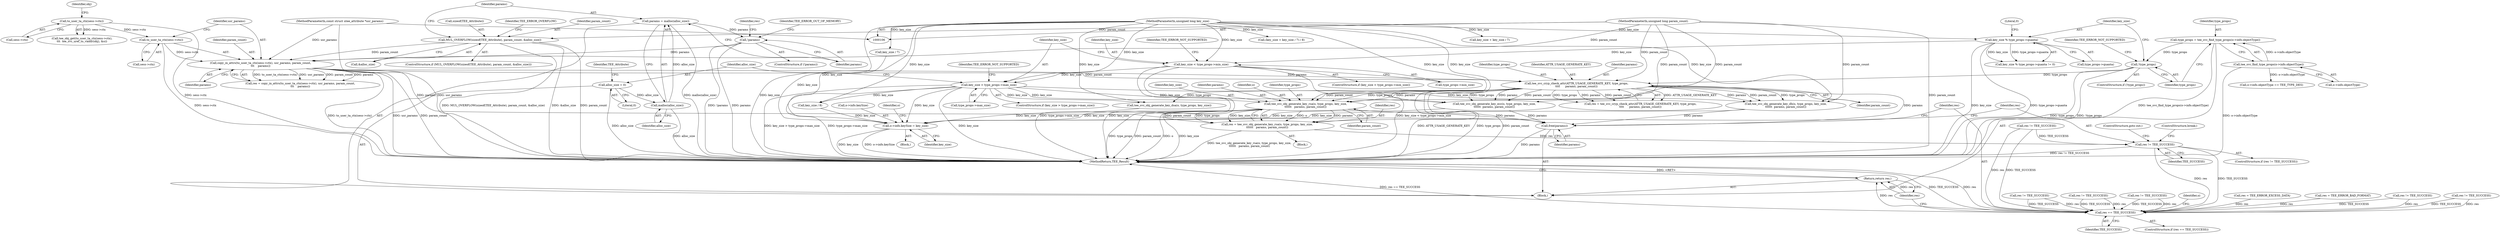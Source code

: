 digraph "0_optee_os_a637243270fc1faae16de059091795c32d86e65e_0@pointer" {
"1000362" [label="(Call,tee_svc_obj_generate_key_rsa(o, type_props, key_size,\n\t\t\t\t\t\t   params, param_count))"];
"1000252" [label="(Call,tee_svc_cryp_check_attr(ATTR_USAGE_GENERATE_KEY, type_props,\n\t\t\t\t      params, param_count))"];
"1000183" [label="(Call,!type_props)"];
"1000174" [label="(Call,type_props = tee_svc_find_type_props(o->info.objectType))"];
"1000176" [label="(Call,tee_svc_find_type_props(o->info.objectType))"];
"1000237" [label="(Call,copy_in_attrs(to_user_ta_ctx(sess->ctx), usr_params, param_count,\n\t\t\t    params))"];
"1000238" [label="(Call,to_user_ta_ctx(sess->ctx))"];
"1000136" [label="(Call,to_user_ta_ctx(sess->ctx))"];
"1000109" [label="(MethodParameterIn,const struct utee_attribute *usr_params)"];
"1000218" [label="(Call,MUL_OVERFLOW(sizeof(TEE_Attribute), param_count, &alloc_size))"];
"1000110" [label="(MethodParameterIn,unsigned long param_count)"];
"1000231" [label="(Call,!params)"];
"1000226" [label="(Call,params = malloc(alloc_size))"];
"1000228" [label="(Call,malloc(alloc_size))"];
"1000214" [label="(Call,alloc_size = 0)"];
"1000206" [label="(Call,key_size > type_props->max_size)"];
"1000198" [label="(Call,key_size < type_props->min_size)"];
"1000189" [label="(Call,key_size % type_props->quanta)"];
"1000108" [label="(MethodParameterIn,unsigned long key_size)"];
"1000360" [label="(Call,res = tee_svc_obj_generate_key_rsa(o, type_props, key_size,\n\t\t\t\t\t\t   params, param_count))"];
"1000369" [label="(Call,res != TEE_SUCCESS)"];
"1000426" [label="(Call,res == TEE_SUCCESS)"];
"1000444" [label="(Return,return res;)"];
"1000423" [label="(Call,free(params))"];
"1000430" [label="(Call,o->info.keySize = key_size)"];
"1000219" [label="(Call,sizeof(TEE_Attribute))"];
"1000221" [label="(Identifier,param_count)"];
"1000382" [label="(Call,res != TEE_SUCCESS)"];
"1000242" [label="(Identifier,usr_params)"];
"1000218" [label="(Call,MUL_OVERFLOW(sizeof(TEE_Attribute), param_count, &alloc_size))"];
"1000246" [label="(Call,res != TEE_SUCCESS)"];
"1000214" [label="(Call,alloc_size = 0)"];
"1000377" [label="(Call,tee_svc_obj_generate_key_dsa(o, type_props, key_size))"];
"1000304" [label="(Call,key_size + key_size / 7)"];
"1000397" [label="(Call,res != TEE_SUCCESS)"];
"1000217" [label="(ControlStructure,if (MUL_OVERFLOW(sizeof(TEE_Attribute), param_count, &alloc_size)))"];
"1000189" [label="(Call,key_size % type_props->quanta)"];
"1000424" [label="(Identifier,params)"];
"1000135" [label="(Call,tee_obj_get(to_user_ta_ctx(sess->ctx),\n\t\t\t  tee_svc_uref_to_vaddr(obj), &o))"];
"1000194" [label="(Literal,0)"];
"1000428" [label="(Identifier,TEE_SUCCESS)"];
"1000238" [label="(Call,to_user_ta_ctx(sess->ctx))"];
"1000429" [label="(Block,)"];
"1000252" [label="(Call,tee_svc_cryp_check_attr(ATTR_USAGE_GENERATE_KEY, type_props,\n\t\t\t\t      params, param_count))"];
"1000141" [label="(Identifier,obj)"];
"1000234" [label="(Identifier,TEE_ERROR_OUT_OF_MEMORY)"];
"1000362" [label="(Call,tee_svc_obj_generate_key_rsa(o, type_props, key_size,\n\t\t\t\t\t\t   params, param_count))"];
"1000370" [label="(Identifier,res)"];
"1000191" [label="(Call,type_props->quanta)"];
"1000226" [label="(Call,params = malloc(alloc_size))"];
"1000197" [label="(ControlStructure,if (key_size < type_props->min_size))"];
"1000268" [label="(Block,)"];
"1000177" [label="(Call,o->info.objectType)"];
"1000212" [label="(Identifier,TEE_ERROR_NOT_SUPPORTED)"];
"1000208" [label="(Call,type_props->max_size)"];
"1000446" [label="(MethodReturn,TEE_Result)"];
"1000244" [label="(Identifier,params)"];
"1000111" [label="(Block,)"];
"1000220" [label="(Identifier,TEE_Attribute)"];
"1000237" [label="(Call,copy_in_attrs(to_user_ta_ctx(sess->ctx), usr_params, param_count,\n\t\t\t    params))"];
"1000406" [label="(Call,tee_svc_obj_generate_key_ecc(o, type_props, key_size,\n\t\t\t\t\t\t  params, param_count))"];
"1000207" [label="(Identifier,key_size)"];
"1000182" [label="(ControlStructure,if (!type_props))"];
"1000183" [label="(Call,!type_props)"];
"1000200" [label="(Call,type_props->min_size)"];
"1000361" [label="(Identifier,res)"];
"1000184" [label="(Identifier,type_props)"];
"1000433" [label="(Identifier,o)"];
"1000256" [label="(Identifier,param_count)"];
"1000205" [label="(ControlStructure,if (key_size > type_props->max_size))"];
"1000431" [label="(Call,o->info.keySize)"];
"1000136" [label="(Call,to_user_ta_ctx(sess->ctx))"];
"1000425" [label="(ControlStructure,if (res == TEE_SUCCESS))"];
"1000186" [label="(Identifier,TEE_ERROR_NOT_SUPPORTED)"];
"1000390" [label="(Call,tee_svc_obj_generate_key_dh(o, type_props, key_size,\n\t\t\t\t\t\t  params, param_count))"];
"1000365" [label="(Identifier,key_size)"];
"1000366" [label="(Identifier,params)"];
"1000110" [label="(MethodParameterIn,unsigned long param_count)"];
"1000206" [label="(Call,key_size > type_props->max_size)"];
"1000239" [label="(Call,sess->ctx)"];
"1000426" [label="(Call,res == TEE_SUCCESS)"];
"1000137" [label="(Call,sess->ctx)"];
"1000190" [label="(Identifier,key_size)"];
"1000258" [label="(Call,res != TEE_SUCCESS)"];
"1000324" [label="(Call,res = TEE_ERROR_EXCESS_DATA)"];
"1000369" [label="(Call,res != TEE_SUCCESS)"];
"1000444" [label="(Return,return res;)"];
"1000108" [label="(MethodParameterIn,unsigned long key_size)"];
"1000228" [label="(Call,malloc(alloc_size))"];
"1000227" [label="(Identifier,params)"];
"1000243" [label="(Identifier,param_count)"];
"1000436" [label="(Identifier,key_size)"];
"1000419" [label="(Call,res = TEE_ERROR_BAD_FORMAT)"];
"1000199" [label="(Identifier,key_size)"];
"1000176" [label="(Call,tee_svc_find_type_props(o->info.objectType))"];
"1000204" [label="(Identifier,TEE_ERROR_NOT_SUPPORTED)"];
"1000338" [label="(Call,res != TEE_SUCCESS)"];
"1000231" [label="(Call,!params)"];
"1000236" [label="(Identifier,res)"];
"1000174" [label="(Call,type_props = tee_svc_find_type_props(o->info.objectType))"];
"1000215" [label="(Identifier,alloc_size)"];
"1000372" [label="(ControlStructure,goto out;)"];
"1000109" [label="(MethodParameterIn,const struct utee_attribute *usr_params)"];
"1000225" [label="(Identifier,TEE_ERROR_OVERFLOW)"];
"1000363" [label="(Identifier,o)"];
"1000188" [label="(Call,key_size % type_props->quanta != 0)"];
"1000222" [label="(Call,&alloc_size)"];
"1000360" [label="(Call,res = tee_svc_obj_generate_key_rsa(o, type_props, key_size,\n\t\t\t\t\t\t   params, param_count))"];
"1000235" [label="(Call,res = copy_in_attrs(to_user_ta_ctx(sess->ctx), usr_params, param_count,\n\t\t\t    params))"];
"1000368" [label="(ControlStructure,if (res != TEE_SUCCESS))"];
"1000306" [label="(Call,key_size / 7)"];
"1000440" [label="(Identifier,o)"];
"1000175" [label="(Identifier,type_props)"];
"1000413" [label="(Call,res != TEE_SUCCESS)"];
"1000373" [label="(ControlStructure,break;)"];
"1000430" [label="(Call,o->info.keySize = key_size)"];
"1000230" [label="(ControlStructure,if (!params))"];
"1000229" [label="(Identifier,alloc_size)"];
"1000367" [label="(Identifier,param_count)"];
"1000232" [label="(Identifier,params)"];
"1000445" [label="(Identifier,res)"];
"1000371" [label="(Identifier,TEE_SUCCESS)"];
"1000254" [label="(Identifier,type_props)"];
"1000216" [label="(Literal,0)"];
"1000253" [label="(Identifier,ATTR_USAGE_GENERATE_KEY)"];
"1000303" [label="(Call,(key_size + key_size / 7) / 8)"];
"1000255" [label="(Identifier,params)"];
"1000427" [label="(Identifier,res)"];
"1000423" [label="(Call,free(params))"];
"1000250" [label="(Call,res = tee_svc_cryp_check_attr(ATTR_USAGE_GENERATE_KEY, type_props,\n\t\t\t\t      params, param_count))"];
"1000281" [label="(Call,key_size / 8)"];
"1000286" [label="(Call,o->info.objectType == TEE_TYPE_DES)"];
"1000198" [label="(Call,key_size < type_props->min_size)"];
"1000364" [label="(Identifier,type_props)"];
"1000362" -> "1000360"  [label="AST: "];
"1000362" -> "1000367"  [label="CFG: "];
"1000363" -> "1000362"  [label="AST: "];
"1000364" -> "1000362"  [label="AST: "];
"1000365" -> "1000362"  [label="AST: "];
"1000366" -> "1000362"  [label="AST: "];
"1000367" -> "1000362"  [label="AST: "];
"1000360" -> "1000362"  [label="CFG: "];
"1000362" -> "1000446"  [label="DDG: key_size"];
"1000362" -> "1000446"  [label="DDG: type_props"];
"1000362" -> "1000446"  [label="DDG: param_count"];
"1000362" -> "1000446"  [label="DDG: o"];
"1000362" -> "1000360"  [label="DDG: o"];
"1000362" -> "1000360"  [label="DDG: params"];
"1000362" -> "1000360"  [label="DDG: param_count"];
"1000362" -> "1000360"  [label="DDG: type_props"];
"1000362" -> "1000360"  [label="DDG: key_size"];
"1000252" -> "1000362"  [label="DDG: type_props"];
"1000252" -> "1000362"  [label="DDG: params"];
"1000252" -> "1000362"  [label="DDG: param_count"];
"1000206" -> "1000362"  [label="DDG: key_size"];
"1000108" -> "1000362"  [label="DDG: key_size"];
"1000110" -> "1000362"  [label="DDG: param_count"];
"1000362" -> "1000423"  [label="DDG: params"];
"1000362" -> "1000430"  [label="DDG: key_size"];
"1000252" -> "1000250"  [label="AST: "];
"1000252" -> "1000256"  [label="CFG: "];
"1000253" -> "1000252"  [label="AST: "];
"1000254" -> "1000252"  [label="AST: "];
"1000255" -> "1000252"  [label="AST: "];
"1000256" -> "1000252"  [label="AST: "];
"1000250" -> "1000252"  [label="CFG: "];
"1000252" -> "1000446"  [label="DDG: ATTR_USAGE_GENERATE_KEY"];
"1000252" -> "1000446"  [label="DDG: type_props"];
"1000252" -> "1000446"  [label="DDG: param_count"];
"1000252" -> "1000250"  [label="DDG: ATTR_USAGE_GENERATE_KEY"];
"1000252" -> "1000250"  [label="DDG: type_props"];
"1000252" -> "1000250"  [label="DDG: params"];
"1000252" -> "1000250"  [label="DDG: param_count"];
"1000183" -> "1000252"  [label="DDG: type_props"];
"1000237" -> "1000252"  [label="DDG: params"];
"1000237" -> "1000252"  [label="DDG: param_count"];
"1000110" -> "1000252"  [label="DDG: param_count"];
"1000252" -> "1000377"  [label="DDG: type_props"];
"1000252" -> "1000390"  [label="DDG: type_props"];
"1000252" -> "1000390"  [label="DDG: params"];
"1000252" -> "1000390"  [label="DDG: param_count"];
"1000252" -> "1000406"  [label="DDG: type_props"];
"1000252" -> "1000406"  [label="DDG: params"];
"1000252" -> "1000406"  [label="DDG: param_count"];
"1000252" -> "1000423"  [label="DDG: params"];
"1000183" -> "1000182"  [label="AST: "];
"1000183" -> "1000184"  [label="CFG: "];
"1000184" -> "1000183"  [label="AST: "];
"1000186" -> "1000183"  [label="CFG: "];
"1000190" -> "1000183"  [label="CFG: "];
"1000183" -> "1000446"  [label="DDG: type_props"];
"1000183" -> "1000446"  [label="DDG: !type_props"];
"1000174" -> "1000183"  [label="DDG: type_props"];
"1000174" -> "1000111"  [label="AST: "];
"1000174" -> "1000176"  [label="CFG: "];
"1000175" -> "1000174"  [label="AST: "];
"1000176" -> "1000174"  [label="AST: "];
"1000184" -> "1000174"  [label="CFG: "];
"1000174" -> "1000446"  [label="DDG: tee_svc_find_type_props(o->info.objectType)"];
"1000176" -> "1000174"  [label="DDG: o->info.objectType"];
"1000176" -> "1000177"  [label="CFG: "];
"1000177" -> "1000176"  [label="AST: "];
"1000176" -> "1000446"  [label="DDG: o->info.objectType"];
"1000176" -> "1000286"  [label="DDG: o->info.objectType"];
"1000237" -> "1000235"  [label="AST: "];
"1000237" -> "1000244"  [label="CFG: "];
"1000238" -> "1000237"  [label="AST: "];
"1000242" -> "1000237"  [label="AST: "];
"1000243" -> "1000237"  [label="AST: "];
"1000244" -> "1000237"  [label="AST: "];
"1000235" -> "1000237"  [label="CFG: "];
"1000237" -> "1000446"  [label="DDG: to_user_ta_ctx(sess->ctx)"];
"1000237" -> "1000446"  [label="DDG: usr_params"];
"1000237" -> "1000446"  [label="DDG: param_count"];
"1000237" -> "1000235"  [label="DDG: to_user_ta_ctx(sess->ctx)"];
"1000237" -> "1000235"  [label="DDG: usr_params"];
"1000237" -> "1000235"  [label="DDG: param_count"];
"1000237" -> "1000235"  [label="DDG: params"];
"1000238" -> "1000237"  [label="DDG: sess->ctx"];
"1000109" -> "1000237"  [label="DDG: usr_params"];
"1000218" -> "1000237"  [label="DDG: param_count"];
"1000110" -> "1000237"  [label="DDG: param_count"];
"1000231" -> "1000237"  [label="DDG: params"];
"1000237" -> "1000423"  [label="DDG: params"];
"1000238" -> "1000239"  [label="CFG: "];
"1000239" -> "1000238"  [label="AST: "];
"1000242" -> "1000238"  [label="CFG: "];
"1000238" -> "1000446"  [label="DDG: sess->ctx"];
"1000136" -> "1000238"  [label="DDG: sess->ctx"];
"1000136" -> "1000135"  [label="AST: "];
"1000136" -> "1000137"  [label="CFG: "];
"1000137" -> "1000136"  [label="AST: "];
"1000141" -> "1000136"  [label="CFG: "];
"1000136" -> "1000446"  [label="DDG: sess->ctx"];
"1000136" -> "1000135"  [label="DDG: sess->ctx"];
"1000109" -> "1000106"  [label="AST: "];
"1000109" -> "1000446"  [label="DDG: usr_params"];
"1000218" -> "1000217"  [label="AST: "];
"1000218" -> "1000222"  [label="CFG: "];
"1000219" -> "1000218"  [label="AST: "];
"1000221" -> "1000218"  [label="AST: "];
"1000222" -> "1000218"  [label="AST: "];
"1000225" -> "1000218"  [label="CFG: "];
"1000227" -> "1000218"  [label="CFG: "];
"1000218" -> "1000446"  [label="DDG: param_count"];
"1000218" -> "1000446"  [label="DDG: MUL_OVERFLOW(sizeof(TEE_Attribute), param_count, &alloc_size)"];
"1000218" -> "1000446"  [label="DDG: &alloc_size"];
"1000110" -> "1000218"  [label="DDG: param_count"];
"1000110" -> "1000106"  [label="AST: "];
"1000110" -> "1000446"  [label="DDG: param_count"];
"1000110" -> "1000390"  [label="DDG: param_count"];
"1000110" -> "1000406"  [label="DDG: param_count"];
"1000231" -> "1000230"  [label="AST: "];
"1000231" -> "1000232"  [label="CFG: "];
"1000232" -> "1000231"  [label="AST: "];
"1000234" -> "1000231"  [label="CFG: "];
"1000236" -> "1000231"  [label="CFG: "];
"1000231" -> "1000446"  [label="DDG: !params"];
"1000231" -> "1000446"  [label="DDG: params"];
"1000226" -> "1000231"  [label="DDG: params"];
"1000226" -> "1000111"  [label="AST: "];
"1000226" -> "1000228"  [label="CFG: "];
"1000227" -> "1000226"  [label="AST: "];
"1000228" -> "1000226"  [label="AST: "];
"1000232" -> "1000226"  [label="CFG: "];
"1000226" -> "1000446"  [label="DDG: malloc(alloc_size)"];
"1000228" -> "1000226"  [label="DDG: alloc_size"];
"1000228" -> "1000229"  [label="CFG: "];
"1000229" -> "1000228"  [label="AST: "];
"1000228" -> "1000446"  [label="DDG: alloc_size"];
"1000214" -> "1000228"  [label="DDG: alloc_size"];
"1000214" -> "1000111"  [label="AST: "];
"1000214" -> "1000216"  [label="CFG: "];
"1000215" -> "1000214"  [label="AST: "];
"1000216" -> "1000214"  [label="AST: "];
"1000220" -> "1000214"  [label="CFG: "];
"1000214" -> "1000446"  [label="DDG: alloc_size"];
"1000206" -> "1000205"  [label="AST: "];
"1000206" -> "1000208"  [label="CFG: "];
"1000207" -> "1000206"  [label="AST: "];
"1000208" -> "1000206"  [label="AST: "];
"1000212" -> "1000206"  [label="CFG: "];
"1000215" -> "1000206"  [label="CFG: "];
"1000206" -> "1000446"  [label="DDG: key_size > type_props->max_size"];
"1000206" -> "1000446"  [label="DDG: type_props->max_size"];
"1000206" -> "1000446"  [label="DDG: key_size"];
"1000198" -> "1000206"  [label="DDG: key_size"];
"1000108" -> "1000206"  [label="DDG: key_size"];
"1000206" -> "1000281"  [label="DDG: key_size"];
"1000206" -> "1000377"  [label="DDG: key_size"];
"1000206" -> "1000390"  [label="DDG: key_size"];
"1000206" -> "1000406"  [label="DDG: key_size"];
"1000206" -> "1000430"  [label="DDG: key_size"];
"1000198" -> "1000197"  [label="AST: "];
"1000198" -> "1000200"  [label="CFG: "];
"1000199" -> "1000198"  [label="AST: "];
"1000200" -> "1000198"  [label="AST: "];
"1000204" -> "1000198"  [label="CFG: "];
"1000207" -> "1000198"  [label="CFG: "];
"1000198" -> "1000446"  [label="DDG: type_props->min_size"];
"1000198" -> "1000446"  [label="DDG: key_size"];
"1000198" -> "1000446"  [label="DDG: key_size < type_props->min_size"];
"1000189" -> "1000198"  [label="DDG: key_size"];
"1000108" -> "1000198"  [label="DDG: key_size"];
"1000189" -> "1000188"  [label="AST: "];
"1000189" -> "1000191"  [label="CFG: "];
"1000190" -> "1000189"  [label="AST: "];
"1000191" -> "1000189"  [label="AST: "];
"1000194" -> "1000189"  [label="CFG: "];
"1000189" -> "1000446"  [label="DDG: key_size"];
"1000189" -> "1000446"  [label="DDG: type_props->quanta"];
"1000189" -> "1000188"  [label="DDG: key_size"];
"1000189" -> "1000188"  [label="DDG: type_props->quanta"];
"1000108" -> "1000189"  [label="DDG: key_size"];
"1000108" -> "1000106"  [label="AST: "];
"1000108" -> "1000446"  [label="DDG: key_size"];
"1000108" -> "1000281"  [label="DDG: key_size"];
"1000108" -> "1000303"  [label="DDG: key_size"];
"1000108" -> "1000304"  [label="DDG: key_size"];
"1000108" -> "1000306"  [label="DDG: key_size"];
"1000108" -> "1000377"  [label="DDG: key_size"];
"1000108" -> "1000390"  [label="DDG: key_size"];
"1000108" -> "1000406"  [label="DDG: key_size"];
"1000108" -> "1000430"  [label="DDG: key_size"];
"1000360" -> "1000268"  [label="AST: "];
"1000361" -> "1000360"  [label="AST: "];
"1000370" -> "1000360"  [label="CFG: "];
"1000360" -> "1000446"  [label="DDG: tee_svc_obj_generate_key_rsa(o, type_props, key_size,\n\t\t\t\t\t\t   params, param_count)"];
"1000360" -> "1000369"  [label="DDG: res"];
"1000369" -> "1000368"  [label="AST: "];
"1000369" -> "1000371"  [label="CFG: "];
"1000370" -> "1000369"  [label="AST: "];
"1000371" -> "1000369"  [label="AST: "];
"1000372" -> "1000369"  [label="CFG: "];
"1000373" -> "1000369"  [label="CFG: "];
"1000369" -> "1000446"  [label="DDG: res != TEE_SUCCESS"];
"1000258" -> "1000369"  [label="DDG: TEE_SUCCESS"];
"1000369" -> "1000426"  [label="DDG: res"];
"1000369" -> "1000426"  [label="DDG: TEE_SUCCESS"];
"1000426" -> "1000425"  [label="AST: "];
"1000426" -> "1000428"  [label="CFG: "];
"1000427" -> "1000426"  [label="AST: "];
"1000428" -> "1000426"  [label="AST: "];
"1000433" -> "1000426"  [label="CFG: "];
"1000445" -> "1000426"  [label="CFG: "];
"1000426" -> "1000446"  [label="DDG: TEE_SUCCESS"];
"1000426" -> "1000446"  [label="DDG: res"];
"1000426" -> "1000446"  [label="DDG: res == TEE_SUCCESS"];
"1000258" -> "1000426"  [label="DDG: res"];
"1000258" -> "1000426"  [label="DDG: TEE_SUCCESS"];
"1000338" -> "1000426"  [label="DDG: res"];
"1000338" -> "1000426"  [label="DDG: TEE_SUCCESS"];
"1000382" -> "1000426"  [label="DDG: res"];
"1000382" -> "1000426"  [label="DDG: TEE_SUCCESS"];
"1000397" -> "1000426"  [label="DDG: res"];
"1000397" -> "1000426"  [label="DDG: TEE_SUCCESS"];
"1000324" -> "1000426"  [label="DDG: res"];
"1000246" -> "1000426"  [label="DDG: res"];
"1000246" -> "1000426"  [label="DDG: TEE_SUCCESS"];
"1000419" -> "1000426"  [label="DDG: res"];
"1000413" -> "1000426"  [label="DDG: res"];
"1000413" -> "1000426"  [label="DDG: TEE_SUCCESS"];
"1000426" -> "1000444"  [label="DDG: res"];
"1000444" -> "1000111"  [label="AST: "];
"1000444" -> "1000445"  [label="CFG: "];
"1000445" -> "1000444"  [label="AST: "];
"1000446" -> "1000444"  [label="CFG: "];
"1000444" -> "1000446"  [label="DDG: <RET>"];
"1000445" -> "1000444"  [label="DDG: res"];
"1000423" -> "1000111"  [label="AST: "];
"1000423" -> "1000424"  [label="CFG: "];
"1000424" -> "1000423"  [label="AST: "];
"1000427" -> "1000423"  [label="CFG: "];
"1000423" -> "1000446"  [label="DDG: params"];
"1000390" -> "1000423"  [label="DDG: params"];
"1000406" -> "1000423"  [label="DDG: params"];
"1000430" -> "1000429"  [label="AST: "];
"1000430" -> "1000436"  [label="CFG: "];
"1000431" -> "1000430"  [label="AST: "];
"1000436" -> "1000430"  [label="AST: "];
"1000440" -> "1000430"  [label="CFG: "];
"1000430" -> "1000446"  [label="DDG: key_size"];
"1000430" -> "1000446"  [label="DDG: o->info.keySize"];
"1000406" -> "1000430"  [label="DDG: key_size"];
"1000281" -> "1000430"  [label="DDG: key_size"];
"1000377" -> "1000430"  [label="DDG: key_size"];
"1000390" -> "1000430"  [label="DDG: key_size"];
"1000306" -> "1000430"  [label="DDG: key_size"];
}
